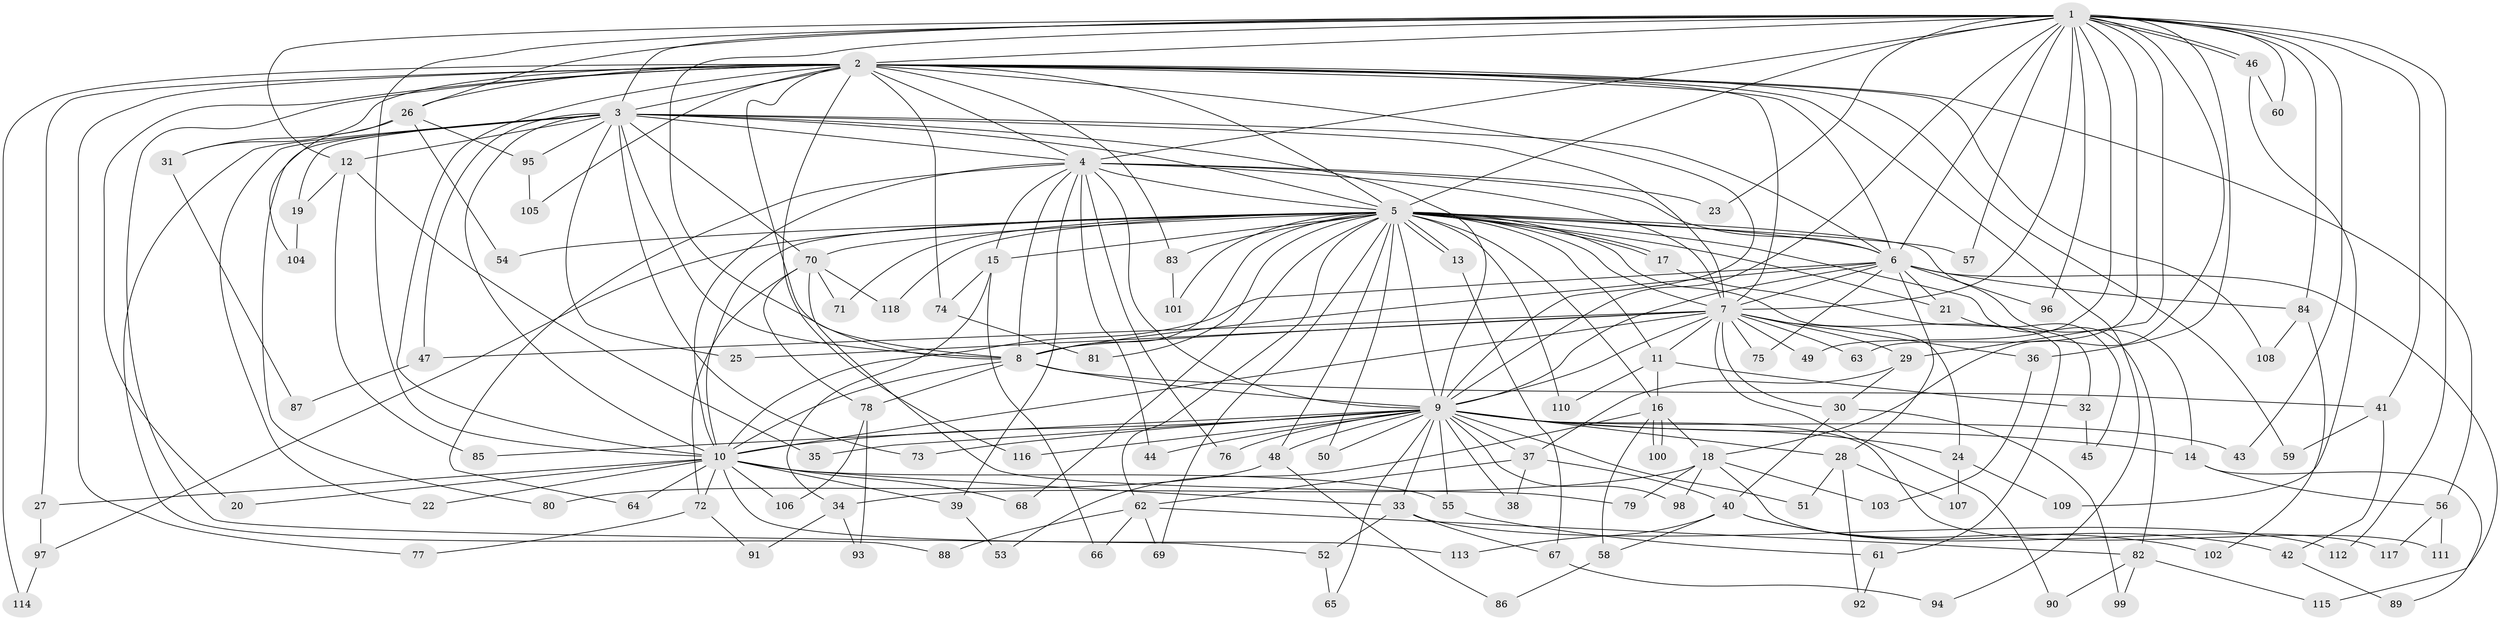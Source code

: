 // coarse degree distribution, {28: 0.014285714285714285, 17: 0.014285714285714285, 27: 0.014285714285714285, 21: 0.014285714285714285, 3: 0.08571428571428572, 4: 0.08571428571428572, 1: 0.08571428571428572, 2: 0.5571428571428572, 6: 0.014285714285714285, 5: 0.08571428571428572, 7: 0.014285714285714285, 10: 0.014285714285714285}
// Generated by graph-tools (version 1.1) at 2025/48/03/04/25 21:48:07]
// undirected, 118 vertices, 261 edges
graph export_dot {
graph [start="1"]
  node [color=gray90,style=filled];
  1;
  2;
  3;
  4;
  5;
  6;
  7;
  8;
  9;
  10;
  11;
  12;
  13;
  14;
  15;
  16;
  17;
  18;
  19;
  20;
  21;
  22;
  23;
  24;
  25;
  26;
  27;
  28;
  29;
  30;
  31;
  32;
  33;
  34;
  35;
  36;
  37;
  38;
  39;
  40;
  41;
  42;
  43;
  44;
  45;
  46;
  47;
  48;
  49;
  50;
  51;
  52;
  53;
  54;
  55;
  56;
  57;
  58;
  59;
  60;
  61;
  62;
  63;
  64;
  65;
  66;
  67;
  68;
  69;
  70;
  71;
  72;
  73;
  74;
  75;
  76;
  77;
  78;
  79;
  80;
  81;
  82;
  83;
  84;
  85;
  86;
  87;
  88;
  89;
  90;
  91;
  92;
  93;
  94;
  95;
  96;
  97;
  98;
  99;
  100;
  101;
  102;
  103;
  104;
  105;
  106;
  107;
  108;
  109;
  110;
  111;
  112;
  113;
  114;
  115;
  116;
  117;
  118;
  1 -- 2;
  1 -- 3;
  1 -- 4;
  1 -- 5;
  1 -- 6;
  1 -- 7;
  1 -- 8;
  1 -- 9;
  1 -- 10;
  1 -- 12;
  1 -- 18;
  1 -- 23;
  1 -- 26;
  1 -- 29;
  1 -- 36;
  1 -- 41;
  1 -- 43;
  1 -- 46;
  1 -- 46;
  1 -- 49;
  1 -- 57;
  1 -- 60;
  1 -- 63;
  1 -- 84;
  1 -- 96;
  1 -- 112;
  2 -- 3;
  2 -- 4;
  2 -- 5;
  2 -- 6;
  2 -- 7;
  2 -- 8;
  2 -- 9;
  2 -- 10;
  2 -- 20;
  2 -- 26;
  2 -- 27;
  2 -- 31;
  2 -- 52;
  2 -- 56;
  2 -- 59;
  2 -- 74;
  2 -- 77;
  2 -- 83;
  2 -- 94;
  2 -- 105;
  2 -- 108;
  2 -- 114;
  2 -- 116;
  3 -- 4;
  3 -- 5;
  3 -- 6;
  3 -- 7;
  3 -- 8;
  3 -- 9;
  3 -- 10;
  3 -- 12;
  3 -- 19;
  3 -- 22;
  3 -- 25;
  3 -- 47;
  3 -- 70;
  3 -- 73;
  3 -- 80;
  3 -- 88;
  3 -- 95;
  4 -- 5;
  4 -- 6;
  4 -- 7;
  4 -- 8;
  4 -- 9;
  4 -- 10;
  4 -- 15;
  4 -- 23;
  4 -- 39;
  4 -- 44;
  4 -- 64;
  4 -- 76;
  5 -- 6;
  5 -- 7;
  5 -- 8;
  5 -- 9;
  5 -- 10;
  5 -- 11;
  5 -- 13;
  5 -- 13;
  5 -- 14;
  5 -- 15;
  5 -- 16;
  5 -- 17;
  5 -- 17;
  5 -- 21;
  5 -- 48;
  5 -- 50;
  5 -- 54;
  5 -- 57;
  5 -- 61;
  5 -- 62;
  5 -- 68;
  5 -- 69;
  5 -- 70;
  5 -- 71;
  5 -- 81;
  5 -- 82;
  5 -- 83;
  5 -- 97;
  5 -- 101;
  5 -- 110;
  5 -- 118;
  6 -- 7;
  6 -- 8;
  6 -- 9;
  6 -- 10;
  6 -- 21;
  6 -- 28;
  6 -- 75;
  6 -- 84;
  6 -- 96;
  6 -- 115;
  7 -- 8;
  7 -- 9;
  7 -- 10;
  7 -- 11;
  7 -- 24;
  7 -- 25;
  7 -- 29;
  7 -- 30;
  7 -- 36;
  7 -- 47;
  7 -- 49;
  7 -- 63;
  7 -- 75;
  7 -- 90;
  8 -- 9;
  8 -- 10;
  8 -- 41;
  8 -- 78;
  9 -- 10;
  9 -- 14;
  9 -- 24;
  9 -- 28;
  9 -- 33;
  9 -- 35;
  9 -- 37;
  9 -- 38;
  9 -- 43;
  9 -- 44;
  9 -- 48;
  9 -- 50;
  9 -- 51;
  9 -- 55;
  9 -- 65;
  9 -- 73;
  9 -- 76;
  9 -- 85;
  9 -- 98;
  9 -- 111;
  9 -- 116;
  10 -- 20;
  10 -- 22;
  10 -- 27;
  10 -- 33;
  10 -- 39;
  10 -- 55;
  10 -- 64;
  10 -- 68;
  10 -- 72;
  10 -- 106;
  10 -- 113;
  11 -- 16;
  11 -- 32;
  11 -- 110;
  12 -- 19;
  12 -- 35;
  12 -- 85;
  13 -- 67;
  14 -- 56;
  14 -- 89;
  15 -- 34;
  15 -- 66;
  15 -- 74;
  16 -- 18;
  16 -- 53;
  16 -- 58;
  16 -- 100;
  16 -- 100;
  17 -- 32;
  18 -- 34;
  18 -- 79;
  18 -- 98;
  18 -- 103;
  18 -- 117;
  19 -- 104;
  21 -- 45;
  24 -- 107;
  24 -- 109;
  26 -- 31;
  26 -- 54;
  26 -- 95;
  26 -- 104;
  27 -- 97;
  28 -- 51;
  28 -- 92;
  28 -- 107;
  29 -- 30;
  29 -- 37;
  30 -- 40;
  30 -- 99;
  31 -- 87;
  32 -- 45;
  33 -- 52;
  33 -- 67;
  33 -- 112;
  34 -- 91;
  34 -- 93;
  36 -- 103;
  37 -- 38;
  37 -- 40;
  37 -- 62;
  39 -- 53;
  40 -- 42;
  40 -- 58;
  40 -- 102;
  40 -- 113;
  41 -- 42;
  41 -- 59;
  42 -- 89;
  46 -- 60;
  46 -- 109;
  47 -- 87;
  48 -- 80;
  48 -- 86;
  52 -- 65;
  55 -- 61;
  56 -- 111;
  56 -- 117;
  58 -- 86;
  61 -- 92;
  62 -- 66;
  62 -- 69;
  62 -- 82;
  62 -- 88;
  67 -- 94;
  70 -- 71;
  70 -- 72;
  70 -- 78;
  70 -- 79;
  70 -- 118;
  72 -- 77;
  72 -- 91;
  74 -- 81;
  78 -- 93;
  78 -- 106;
  82 -- 90;
  82 -- 99;
  82 -- 115;
  83 -- 101;
  84 -- 102;
  84 -- 108;
  95 -- 105;
  97 -- 114;
}
